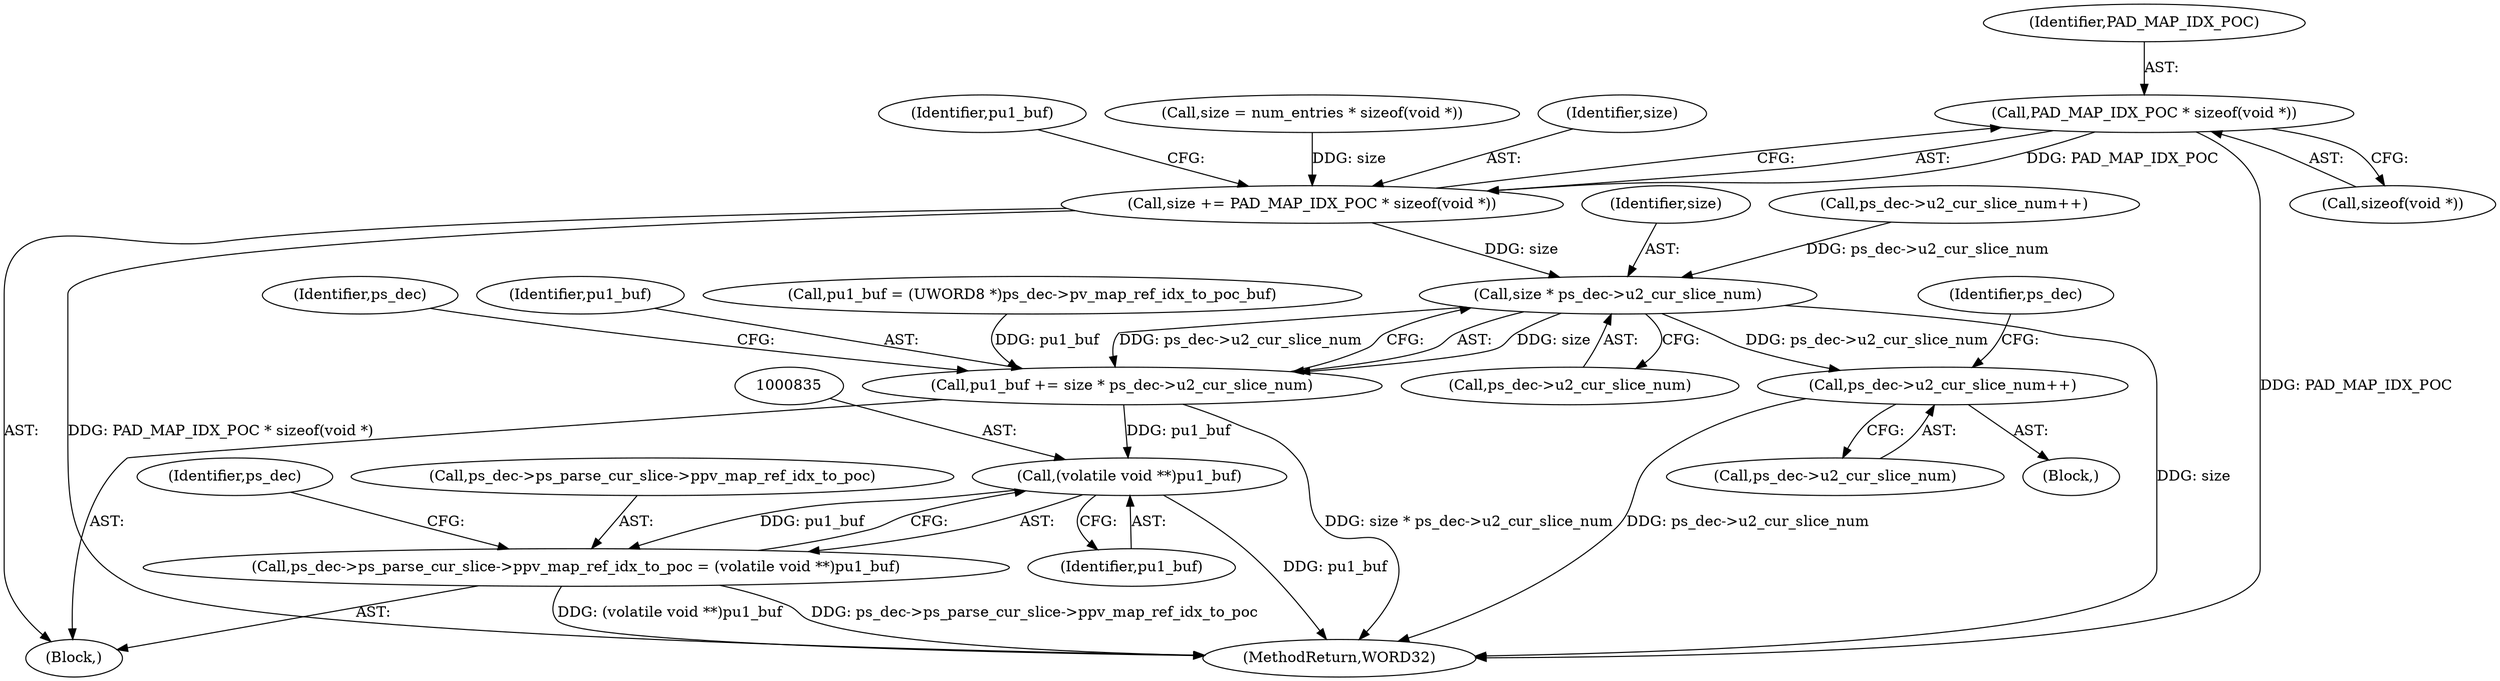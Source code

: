 digraph "0_Android_e629194c62a9a129ce378e08cb1059a8a53f1795_0@API" {
"1000810" [label="(Call,PAD_MAP_IDX_POC * sizeof(void *))"];
"1000808" [label="(Call,size += PAD_MAP_IDX_POC * sizeof(void *))"];
"1000823" [label="(Call,size * ps_dec->u2_cur_slice_num)"];
"1000821" [label="(Call,pu1_buf += size * ps_dec->u2_cur_slice_num)"];
"1000834" [label="(Call,(volatile void **)pu1_buf)"];
"1000828" [label="(Call,ps_dec->ps_parse_cur_slice->ppv_map_ref_idx_to_poc = (volatile void **)pu1_buf)"];
"1001310" [label="(Call,ps_dec->u2_cur_slice_num++)"];
"1000815" [label="(Identifier,pu1_buf)"];
"1000836" [label="(Identifier,pu1_buf)"];
"1000808" [label="(Call,size += PAD_MAP_IDX_POC * sizeof(void *))"];
"1000831" [label="(Identifier,ps_dec)"];
"1000137" [label="(Block,)"];
"1001311" [label="(Call,ps_dec->u2_cur_slice_num)"];
"1000810" [label="(Call,PAD_MAP_IDX_POC * sizeof(void *))"];
"1000802" [label="(Call,size = num_entries * sizeof(void *))"];
"1000823" [label="(Call,size * ps_dec->u2_cur_slice_num)"];
"1000825" [label="(Call,ps_dec->u2_cur_slice_num)"];
"1000812" [label="(Call,sizeof(void *))"];
"1000811" [label="(Identifier,PAD_MAP_IDX_POC)"];
"1000828" [label="(Call,ps_dec->ps_parse_cur_slice->ppv_map_ref_idx_to_poc = (volatile void **)pu1_buf)"];
"1000824" [label="(Identifier,size)"];
"1000821" [label="(Call,pu1_buf += size * ps_dec->u2_cur_slice_num)"];
"1000758" [label="(Block,)"];
"1001310" [label="(Call,ps_dec->u2_cur_slice_num++)"];
"1001358" [label="(MethodReturn,WORD32)"];
"1000809" [label="(Identifier,size)"];
"1000822" [label="(Identifier,pu1_buf)"];
"1000814" [label="(Call,pu1_buf = (UWORD8 *)ps_dec->pv_map_ref_idx_to_poc_buf)"];
"1001317" [label="(Identifier,ps_dec)"];
"1000834" [label="(Call,(volatile void **)pu1_buf)"];
"1000840" [label="(Identifier,ps_dec)"];
"1000829" [label="(Call,ps_dec->ps_parse_cur_slice->ppv_map_ref_idx_to_poc)"];
"1000723" [label="(Call,ps_dec->u2_cur_slice_num++)"];
"1000810" -> "1000808"  [label="AST: "];
"1000810" -> "1000812"  [label="CFG: "];
"1000811" -> "1000810"  [label="AST: "];
"1000812" -> "1000810"  [label="AST: "];
"1000808" -> "1000810"  [label="CFG: "];
"1000810" -> "1001358"  [label="DDG: PAD_MAP_IDX_POC"];
"1000810" -> "1000808"  [label="DDG: PAD_MAP_IDX_POC"];
"1000808" -> "1000758"  [label="AST: "];
"1000809" -> "1000808"  [label="AST: "];
"1000815" -> "1000808"  [label="CFG: "];
"1000808" -> "1001358"  [label="DDG: PAD_MAP_IDX_POC * sizeof(void *)"];
"1000802" -> "1000808"  [label="DDG: size"];
"1000808" -> "1000823"  [label="DDG: size"];
"1000823" -> "1000821"  [label="AST: "];
"1000823" -> "1000825"  [label="CFG: "];
"1000824" -> "1000823"  [label="AST: "];
"1000825" -> "1000823"  [label="AST: "];
"1000821" -> "1000823"  [label="CFG: "];
"1000823" -> "1001358"  [label="DDG: size"];
"1000823" -> "1000821"  [label="DDG: size"];
"1000823" -> "1000821"  [label="DDG: ps_dec->u2_cur_slice_num"];
"1000723" -> "1000823"  [label="DDG: ps_dec->u2_cur_slice_num"];
"1000823" -> "1001310"  [label="DDG: ps_dec->u2_cur_slice_num"];
"1000821" -> "1000758"  [label="AST: "];
"1000822" -> "1000821"  [label="AST: "];
"1000831" -> "1000821"  [label="CFG: "];
"1000821" -> "1001358"  [label="DDG: size * ps_dec->u2_cur_slice_num"];
"1000814" -> "1000821"  [label="DDG: pu1_buf"];
"1000821" -> "1000834"  [label="DDG: pu1_buf"];
"1000834" -> "1000828"  [label="AST: "];
"1000834" -> "1000836"  [label="CFG: "];
"1000835" -> "1000834"  [label="AST: "];
"1000836" -> "1000834"  [label="AST: "];
"1000828" -> "1000834"  [label="CFG: "];
"1000834" -> "1001358"  [label="DDG: pu1_buf"];
"1000834" -> "1000828"  [label="DDG: pu1_buf"];
"1000828" -> "1000758"  [label="AST: "];
"1000829" -> "1000828"  [label="AST: "];
"1000840" -> "1000828"  [label="CFG: "];
"1000828" -> "1001358"  [label="DDG: ps_dec->ps_parse_cur_slice->ppv_map_ref_idx_to_poc"];
"1000828" -> "1001358"  [label="DDG: (volatile void **)pu1_buf"];
"1001310" -> "1000137"  [label="AST: "];
"1001310" -> "1001311"  [label="CFG: "];
"1001311" -> "1001310"  [label="AST: "];
"1001317" -> "1001310"  [label="CFG: "];
"1001310" -> "1001358"  [label="DDG: ps_dec->u2_cur_slice_num"];
}
